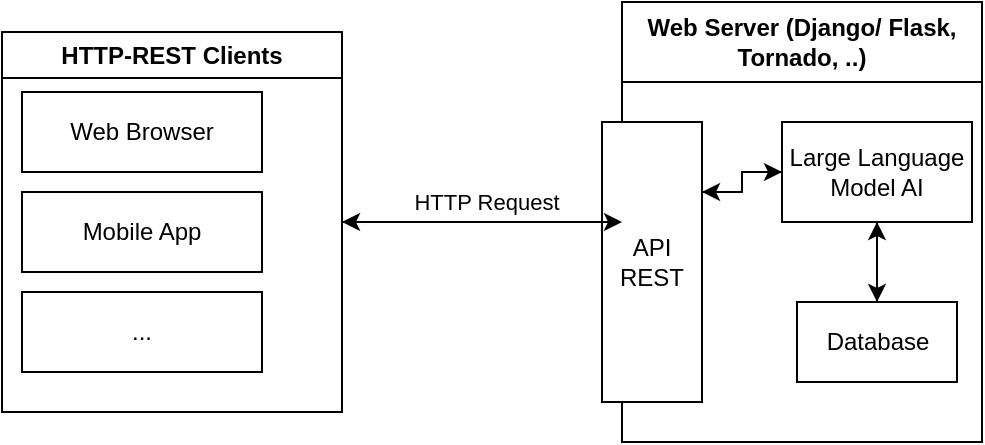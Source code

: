 <mxfile version="22.0.2" type="device">
  <diagram name="Página-1" id="aIiPm5K8cx6A2Seyxdnr">
    <mxGraphModel dx="1434" dy="758" grid="1" gridSize="10" guides="1" tooltips="1" connect="1" arrows="1" fold="1" page="1" pageScale="1" pageWidth="827" pageHeight="1169" math="0" shadow="0">
      <root>
        <mxCell id="0" />
        <mxCell id="1" parent="0" />
        <mxCell id="r6881-tUaAyqOKJsfg0m-16" style="edgeStyle=orthogonalEdgeStyle;rounded=0;orthogonalLoop=1;jettySize=auto;html=1;exitX=0;exitY=0.5;exitDx=0;exitDy=0;entryX=1;entryY=0.5;entryDx=0;entryDy=0;" edge="1" parent="1" source="r6881-tUaAyqOKJsfg0m-5" target="r6881-tUaAyqOKJsfg0m-10">
          <mxGeometry relative="1" as="geometry" />
        </mxCell>
        <mxCell id="r6881-tUaAyqOKJsfg0m-5" value="Web Server (Django/ Flask, Tornado, ..)" style="swimlane;whiteSpace=wrap;html=1;startSize=40;" vertex="1" parent="1">
          <mxGeometry x="450" y="150" width="180" height="220" as="geometry">
            <mxRectangle x="214" y="180" width="260" height="40" as="alternateBounds" />
          </mxGeometry>
        </mxCell>
        <mxCell id="r6881-tUaAyqOKJsfg0m-23" style="edgeStyle=orthogonalEdgeStyle;rounded=0;orthogonalLoop=1;jettySize=auto;html=1;exitX=0;exitY=0.5;exitDx=0;exitDy=0;entryX=1;entryY=0.25;entryDx=0;entryDy=0;" edge="1" parent="r6881-tUaAyqOKJsfg0m-5" source="r6881-tUaAyqOKJsfg0m-4" target="r6881-tUaAyqOKJsfg0m-19">
          <mxGeometry relative="1" as="geometry" />
        </mxCell>
        <mxCell id="r6881-tUaAyqOKJsfg0m-24" style="edgeStyle=orthogonalEdgeStyle;rounded=0;orthogonalLoop=1;jettySize=auto;html=1;exitX=0.5;exitY=1;exitDx=0;exitDy=0;" edge="1" parent="r6881-tUaAyqOKJsfg0m-5" source="r6881-tUaAyqOKJsfg0m-4" target="r6881-tUaAyqOKJsfg0m-18">
          <mxGeometry relative="1" as="geometry" />
        </mxCell>
        <mxCell id="r6881-tUaAyqOKJsfg0m-4" value="Large Language Model AI" style="rounded=0;whiteSpace=wrap;html=1;" vertex="1" parent="r6881-tUaAyqOKJsfg0m-5">
          <mxGeometry x="80" y="60" width="95" height="50" as="geometry" />
        </mxCell>
        <mxCell id="r6881-tUaAyqOKJsfg0m-25" style="edgeStyle=orthogonalEdgeStyle;rounded=0;orthogonalLoop=1;jettySize=auto;html=1;exitX=0.5;exitY=0;exitDx=0;exitDy=0;" edge="1" parent="r6881-tUaAyqOKJsfg0m-5" source="r6881-tUaAyqOKJsfg0m-18" target="r6881-tUaAyqOKJsfg0m-4">
          <mxGeometry relative="1" as="geometry" />
        </mxCell>
        <mxCell id="r6881-tUaAyqOKJsfg0m-18" value="Database" style="rounded=0;whiteSpace=wrap;html=1;" vertex="1" parent="r6881-tUaAyqOKJsfg0m-5">
          <mxGeometry x="87.5" y="150" width="80" height="40" as="geometry" />
        </mxCell>
        <mxCell id="r6881-tUaAyqOKJsfg0m-22" style="edgeStyle=orthogonalEdgeStyle;rounded=0;orthogonalLoop=1;jettySize=auto;html=1;exitX=1;exitY=0.25;exitDx=0;exitDy=0;" edge="1" parent="r6881-tUaAyqOKJsfg0m-5" source="r6881-tUaAyqOKJsfg0m-19" target="r6881-tUaAyqOKJsfg0m-4">
          <mxGeometry relative="1" as="geometry">
            <Array as="points">
              <mxPoint x="60" y="95" />
              <mxPoint x="60" y="85" />
            </Array>
          </mxGeometry>
        </mxCell>
        <mxCell id="r6881-tUaAyqOKJsfg0m-19" value="API&lt;br&gt;REST" style="rounded=0;whiteSpace=wrap;html=1;" vertex="1" parent="r6881-tUaAyqOKJsfg0m-5">
          <mxGeometry x="-10" y="60" width="50" height="140" as="geometry" />
        </mxCell>
        <mxCell id="r6881-tUaAyqOKJsfg0m-12" style="edgeStyle=orthogonalEdgeStyle;rounded=0;orthogonalLoop=1;jettySize=auto;html=1;exitX=1;exitY=0.5;exitDx=0;exitDy=0;entryX=0;entryY=0.5;entryDx=0;entryDy=0;" edge="1" parent="1" source="r6881-tUaAyqOKJsfg0m-10" target="r6881-tUaAyqOKJsfg0m-5">
          <mxGeometry relative="1" as="geometry">
            <Array as="points">
              <mxPoint x="390" y="260" />
              <mxPoint x="390" y="260" />
            </Array>
          </mxGeometry>
        </mxCell>
        <mxCell id="r6881-tUaAyqOKJsfg0m-13" value="HTTP Request" style="edgeLabel;html=1;align=center;verticalAlign=middle;resizable=0;points=[];" vertex="1" connectable="0" parent="r6881-tUaAyqOKJsfg0m-12">
          <mxGeometry x="0.031" y="-1" relative="1" as="geometry">
            <mxPoint y="-11" as="offset" />
          </mxGeometry>
        </mxCell>
        <mxCell id="r6881-tUaAyqOKJsfg0m-10" value="HTTP-REST Clients" style="swimlane;whiteSpace=wrap;html=1;" vertex="1" parent="1">
          <mxGeometry x="140" y="165" width="170" height="190" as="geometry" />
        </mxCell>
        <mxCell id="r6881-tUaAyqOKJsfg0m-1" value="Web Browser" style="rounded=0;whiteSpace=wrap;html=1;" vertex="1" parent="r6881-tUaAyqOKJsfg0m-10">
          <mxGeometry x="10" y="30" width="120" height="40" as="geometry" />
        </mxCell>
        <mxCell id="r6881-tUaAyqOKJsfg0m-2" value="Mobile App" style="rounded=0;whiteSpace=wrap;html=1;" vertex="1" parent="r6881-tUaAyqOKJsfg0m-10">
          <mxGeometry x="10" y="80" width="120" height="40" as="geometry" />
        </mxCell>
        <mxCell id="r6881-tUaAyqOKJsfg0m-20" value="..." style="rounded=0;whiteSpace=wrap;html=1;" vertex="1" parent="r6881-tUaAyqOKJsfg0m-10">
          <mxGeometry x="10" y="130" width="120" height="40" as="geometry" />
        </mxCell>
      </root>
    </mxGraphModel>
  </diagram>
</mxfile>
